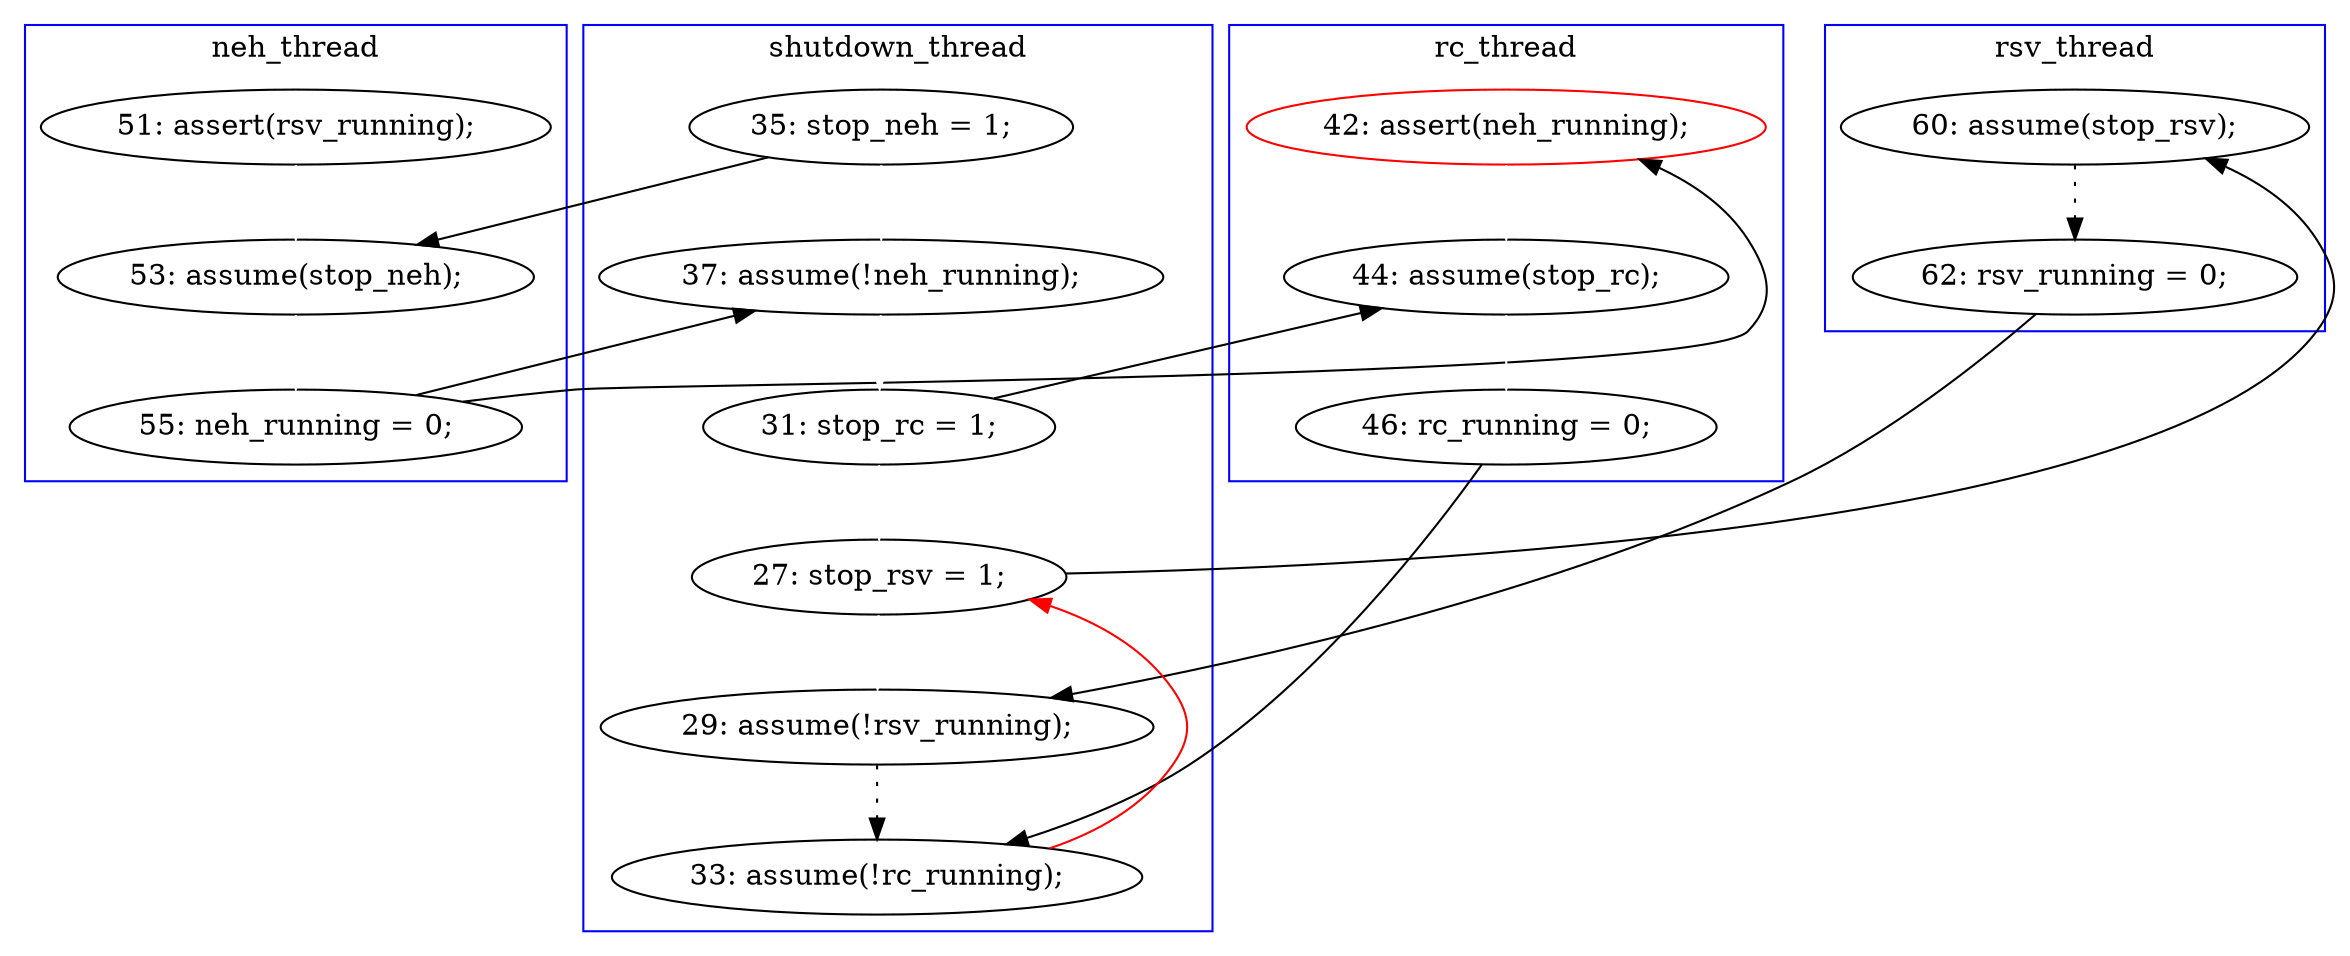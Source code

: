digraph Counterexample {
	22 -> 23 [color = black, style = solid, constraint = false]
	18 -> 24 [color = black, style = solid, constraint = false]
	20 -> 21 [color = white, style = solid]
	25 -> 28 [color = black, style = solid, constraint = false]
	12 -> 17 [color = black, style = solid, constraint = false]
	12 -> 20 [color = white, style = solid]
	23 -> 25 [color = black, style = dotted]
	17 -> 18 [color = white, style = solid]
	26 -> 29 [color = white, style = solid]
	28 -> 31 [color = black, style = dotted]
	24 -> 26 [color = white, style = solid]
	29 -> 31 [color = black, style = solid, constraint = false]
	21 -> 22 [color = white, style = solid]
	31 -> 22 [color = red, style = solid, constraint = false]
	15 -> 17 [color = white, style = solid]
	18 -> 20 [color = black, style = solid, constraint = false]
	22 -> 28 [color = white, style = solid]
	21 -> 26 [color = black, style = solid, constraint = false]
	subgraph cluster4 {
		label = rsv_thread
		color = blue
		25  [label = "62: rsv_running = 0;"]
		23  [label = "60: assume(stop_rsv);"]
	}
	subgraph cluster3 {
		label = neh_thread
		color = blue
		15  [label = "51: assert(rsv_running);"]
		18  [label = "55: neh_running = 0;"]
		17  [label = "53: assume(stop_neh);"]
	}
	subgraph cluster1 {
		label = shutdown_thread
		color = blue
		20  [label = "37: assume(!neh_running);"]
		31  [label = "33: assume(!rc_running);"]
		28  [label = "29: assume(!rsv_running);"]
		12  [label = "35: stop_neh = 1;"]
		21  [label = "31: stop_rc = 1;"]
		22  [label = "27: stop_rsv = 1;"]
	}
	subgraph cluster2 {
		label = rc_thread
		color = blue
		29  [label = "46: rc_running = 0;"]
		26  [label = "44: assume(stop_rc);"]
		24  [label = "42: assert(neh_running);", color = red]
	}
}